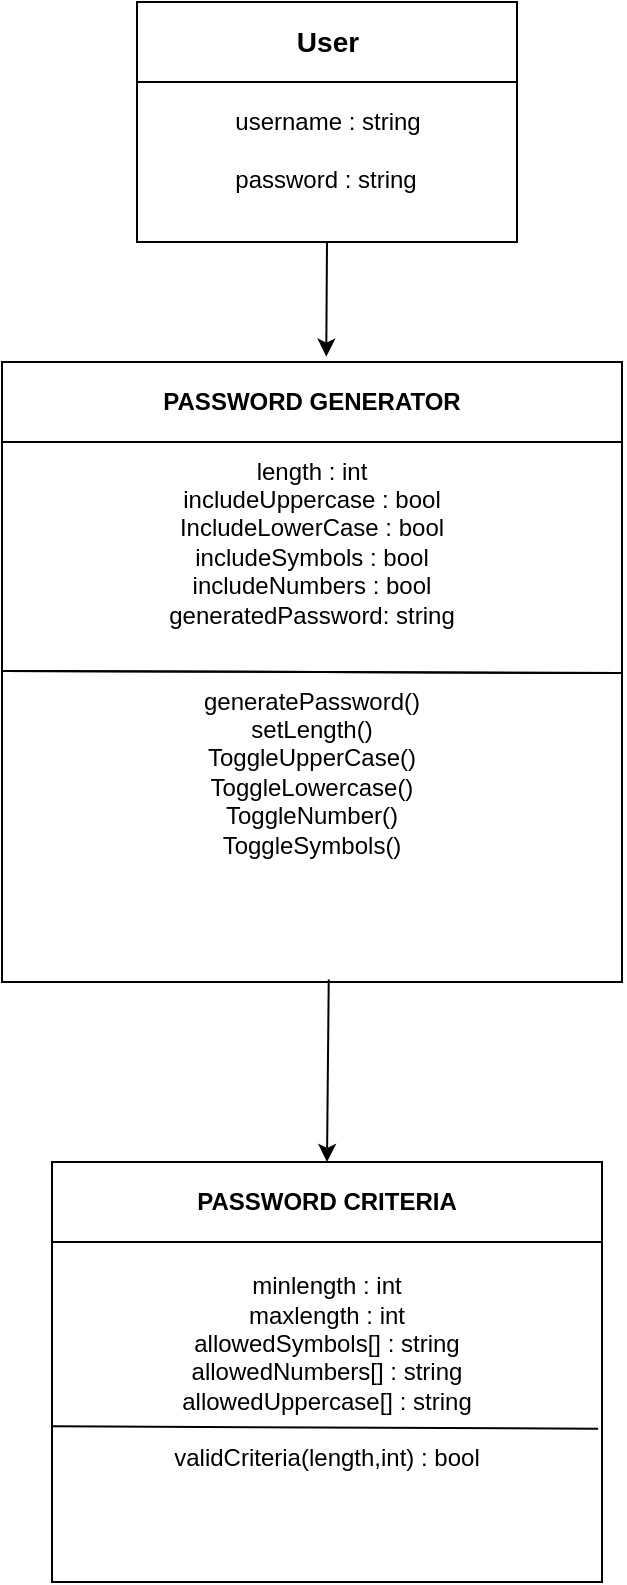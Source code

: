 <mxfile version="24.7.16">
  <diagram name="Page-1" id="fFBiLB-a67Tt65UV5LJc">
    <mxGraphModel dx="786" dy="455" grid="1" gridSize="10" guides="1" tooltips="1" connect="1" arrows="1" fold="1" page="1" pageScale="1" pageWidth="850" pageHeight="1100" math="0" shadow="0">
      <root>
        <mxCell id="0" />
        <mxCell id="1" parent="0" />
        <mxCell id="MLg8UkQ6f78W-7GLrbCv-2" value="&lt;div style=&quot;text-align: justify;&quot;&gt;&lt;br&gt;&lt;/div&gt;&lt;div style=&quot;text-align: justify;&quot;&gt;&lt;br&gt;&lt;/div&gt;&lt;div style=&quot;text-align: justify;&quot;&gt;username : string&lt;/div&gt;&lt;div style=&quot;text-align: justify;&quot;&gt;&lt;br&gt;&lt;/div&gt;&lt;div style=&quot;text-align: justify;&quot;&gt;password : string&lt;/div&gt;" style="rounded=0;whiteSpace=wrap;html=1;" vertex="1" parent="1">
          <mxGeometry x="317.5" y="20" width="190" height="120" as="geometry" />
        </mxCell>
        <mxCell id="MLg8UkQ6f78W-7GLrbCv-3" value="&lt;font style=&quot;font-size: 14px;&quot;&gt;&lt;b&gt;User&lt;/b&gt;&lt;/font&gt;" style="rounded=0;whiteSpace=wrap;html=1;" vertex="1" parent="1">
          <mxGeometry x="317.5" y="20" width="190" height="40" as="geometry" />
        </mxCell>
        <mxCell id="MLg8UkQ6f78W-7GLrbCv-4" value="&lt;div&gt;&lt;br&gt;&lt;/div&gt;&lt;div&gt;&lt;br&gt;&lt;/div&gt;length : int&lt;div&gt;includeUppercase : bool&lt;/div&gt;&lt;div&gt;IncludeLowerCase : bool&lt;/div&gt;&lt;div&gt;includeSymbols : bool&lt;/div&gt;&lt;div&gt;includeNumbers : bool&lt;/div&gt;&lt;div&gt;generatedPassword: string&lt;/div&gt;&lt;div&gt;&lt;br&gt;&lt;/div&gt;&lt;div&gt;&lt;br&gt;&lt;/div&gt;&lt;div&gt;generatePassword()&lt;/div&gt;&lt;div&gt;setLength()&lt;/div&gt;&lt;div&gt;ToggleUpperCase()&lt;/div&gt;&lt;div&gt;ToggleLowercase()&lt;/div&gt;&lt;div&gt;ToggleNumber()&lt;/div&gt;&lt;div&gt;ToggleSymbols()&lt;/div&gt;&lt;div&gt;&lt;br&gt;&lt;/div&gt;&lt;div&gt;&lt;br&gt;&lt;/div&gt;&lt;div&gt;&lt;br&gt;&lt;/div&gt;" style="rounded=0;whiteSpace=wrap;html=1;" vertex="1" parent="1">
          <mxGeometry x="250" y="200" width="310" height="310" as="geometry" />
        </mxCell>
        <mxCell id="MLg8UkQ6f78W-7GLrbCv-5" value="&lt;b&gt;PASSWORD GENERATOR&lt;/b&gt;" style="rounded=0;whiteSpace=wrap;html=1;" vertex="1" parent="1">
          <mxGeometry x="250" y="200" width="310" height="40" as="geometry" />
        </mxCell>
        <mxCell id="MLg8UkQ6f78W-7GLrbCv-6" value="" style="endArrow=none;html=1;rounded=0;" edge="1" parent="1">
          <mxGeometry width="50" height="50" relative="1" as="geometry">
            <mxPoint x="250" y="354.5" as="sourcePoint" />
            <mxPoint x="560" y="355.5" as="targetPoint" />
          </mxGeometry>
        </mxCell>
        <mxCell id="MLg8UkQ6f78W-7GLrbCv-8" value="minlength : int&lt;div&gt;maxlength : int&lt;/div&gt;&lt;div&gt;allowedSymbols[] : string&lt;/div&gt;&lt;div&gt;allowedNumbers[] : string&lt;/div&gt;&lt;div&gt;allowedUppercase[] : string&lt;/div&gt;&lt;div&gt;&lt;br&gt;&lt;/div&gt;&lt;div&gt;validCriteria(length,int) : bool&lt;/div&gt;" style="rounded=0;whiteSpace=wrap;html=1;" vertex="1" parent="1">
          <mxGeometry x="275" y="600" width="275" height="210" as="geometry" />
        </mxCell>
        <mxCell id="MLg8UkQ6f78W-7GLrbCv-9" value="&lt;b&gt;PASSWORD CRITERIA&lt;/b&gt;" style="rounded=0;whiteSpace=wrap;html=1;" vertex="1" parent="1">
          <mxGeometry x="275" y="600" width="275" height="40" as="geometry" />
        </mxCell>
        <mxCell id="MLg8UkQ6f78W-7GLrbCv-10" value="" style="endArrow=none;html=1;rounded=0;" edge="1" parent="1">
          <mxGeometry width="50" height="50" relative="1" as="geometry">
            <mxPoint x="250" y="354.5" as="sourcePoint" />
            <mxPoint x="560" y="355.5" as="targetPoint" />
          </mxGeometry>
        </mxCell>
        <mxCell id="MLg8UkQ6f78W-7GLrbCv-11" value="" style="endArrow=none;html=1;rounded=0;exitX=0.001;exitY=0.67;exitDx=0;exitDy=0;exitPerimeter=0;entryX=0.993;entryY=0.635;entryDx=0;entryDy=0;entryPerimeter=0;" edge="1" parent="1" target="MLg8UkQ6f78W-7GLrbCv-8">
          <mxGeometry width="50" height="50" relative="1" as="geometry">
            <mxPoint x="274.725" y="732.1" as="sourcePoint" />
            <mxPoint x="650" y="740" as="targetPoint" />
          </mxGeometry>
        </mxCell>
        <mxCell id="MLg8UkQ6f78W-7GLrbCv-12" value="" style="endArrow=classic;html=1;rounded=0;exitX=0.5;exitY=1;exitDx=0;exitDy=0;entryX=0.523;entryY=-0.067;entryDx=0;entryDy=0;entryPerimeter=0;" edge="1" parent="1" source="MLg8UkQ6f78W-7GLrbCv-2" target="MLg8UkQ6f78W-7GLrbCv-5">
          <mxGeometry width="50" height="50" relative="1" as="geometry">
            <mxPoint x="390" y="250" as="sourcePoint" />
            <mxPoint x="440" y="200" as="targetPoint" />
          </mxGeometry>
        </mxCell>
        <mxCell id="MLg8UkQ6f78W-7GLrbCv-13" value="" style="endArrow=classic;html=1;rounded=0;entryX=0.5;entryY=0;entryDx=0;entryDy=0;exitX=0.527;exitY=0.996;exitDx=0;exitDy=0;exitPerimeter=0;" edge="1" parent="1" source="MLg8UkQ6f78W-7GLrbCv-4" target="MLg8UkQ6f78W-7GLrbCv-9">
          <mxGeometry width="50" height="50" relative="1" as="geometry">
            <mxPoint x="413" y="520" as="sourcePoint" />
            <mxPoint x="440" y="450" as="targetPoint" />
            <Array as="points" />
          </mxGeometry>
        </mxCell>
      </root>
    </mxGraphModel>
  </diagram>
</mxfile>
